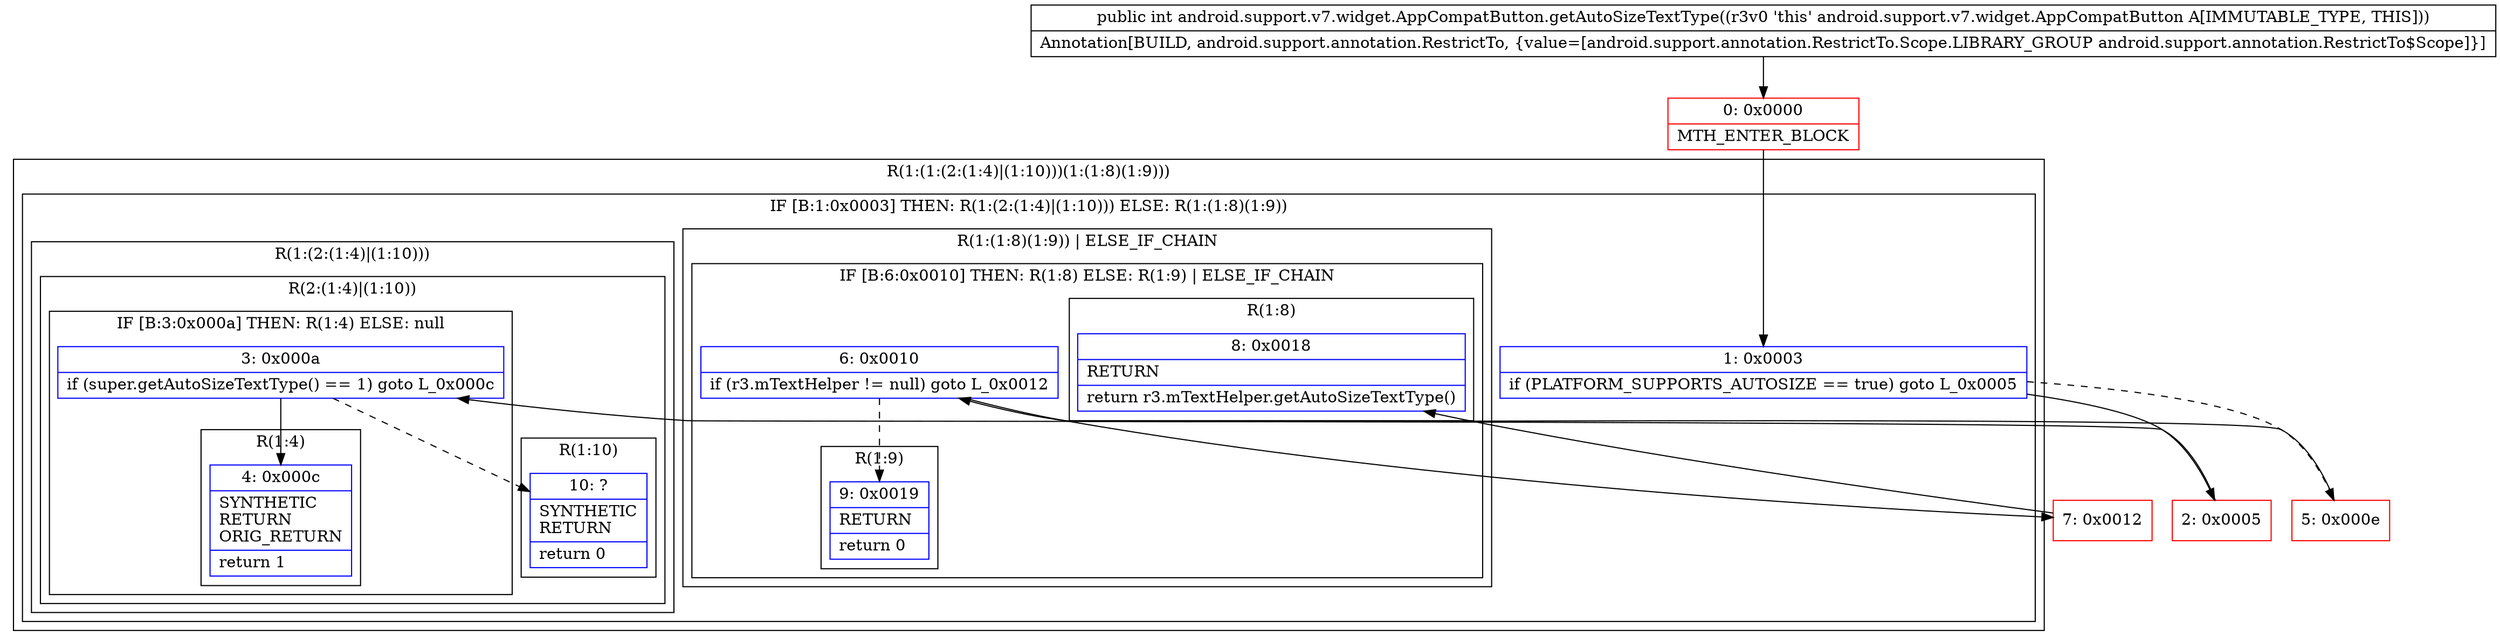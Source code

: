 digraph "CFG forandroid.support.v7.widget.AppCompatButton.getAutoSizeTextType()I" {
subgraph cluster_Region_1616350933 {
label = "R(1:(1:(2:(1:4)|(1:10)))(1:(1:8)(1:9)))";
node [shape=record,color=blue];
subgraph cluster_IfRegion_1898984032 {
label = "IF [B:1:0x0003] THEN: R(1:(2:(1:4)|(1:10))) ELSE: R(1:(1:8)(1:9))";
node [shape=record,color=blue];
Node_1 [shape=record,label="{1\:\ 0x0003|if (PLATFORM_SUPPORTS_AUTOSIZE == true) goto L_0x0005\l}"];
subgraph cluster_Region_1736858353 {
label = "R(1:(2:(1:4)|(1:10)))";
node [shape=record,color=blue];
subgraph cluster_Region_1170794599 {
label = "R(2:(1:4)|(1:10))";
node [shape=record,color=blue];
subgraph cluster_IfRegion_422967085 {
label = "IF [B:3:0x000a] THEN: R(1:4) ELSE: null";
node [shape=record,color=blue];
Node_3 [shape=record,label="{3\:\ 0x000a|if (super.getAutoSizeTextType() == 1) goto L_0x000c\l}"];
subgraph cluster_Region_1768318297 {
label = "R(1:4)";
node [shape=record,color=blue];
Node_4 [shape=record,label="{4\:\ 0x000c|SYNTHETIC\lRETURN\lORIG_RETURN\l|return 1\l}"];
}
}
subgraph cluster_Region_1013119830 {
label = "R(1:10)";
node [shape=record,color=blue];
Node_10 [shape=record,label="{10\:\ ?|SYNTHETIC\lRETURN\l|return 0\l}"];
}
}
}
subgraph cluster_Region_1047246701 {
label = "R(1:(1:8)(1:9)) | ELSE_IF_CHAIN\l";
node [shape=record,color=blue];
subgraph cluster_IfRegion_139567890 {
label = "IF [B:6:0x0010] THEN: R(1:8) ELSE: R(1:9) | ELSE_IF_CHAIN\l";
node [shape=record,color=blue];
Node_6 [shape=record,label="{6\:\ 0x0010|if (r3.mTextHelper != null) goto L_0x0012\l}"];
subgraph cluster_Region_1388794860 {
label = "R(1:8)";
node [shape=record,color=blue];
Node_8 [shape=record,label="{8\:\ 0x0018|RETURN\l|return r3.mTextHelper.getAutoSizeTextType()\l}"];
}
subgraph cluster_Region_2043980457 {
label = "R(1:9)";
node [shape=record,color=blue];
Node_9 [shape=record,label="{9\:\ 0x0019|RETURN\l|return 0\l}"];
}
}
}
}
}
Node_0 [shape=record,color=red,label="{0\:\ 0x0000|MTH_ENTER_BLOCK\l}"];
Node_2 [shape=record,color=red,label="{2\:\ 0x0005}"];
Node_5 [shape=record,color=red,label="{5\:\ 0x000e}"];
Node_7 [shape=record,color=red,label="{7\:\ 0x0012}"];
MethodNode[shape=record,label="{public int android.support.v7.widget.AppCompatButton.getAutoSizeTextType((r3v0 'this' android.support.v7.widget.AppCompatButton A[IMMUTABLE_TYPE, THIS]))  | Annotation[BUILD, android.support.annotation.RestrictTo, \{value=[android.support.annotation.RestrictTo.Scope.LIBRARY_GROUP android.support.annotation.RestrictTo$Scope]\}]\l}"];
MethodNode -> Node_0;
Node_1 -> Node_2;
Node_1 -> Node_5[style=dashed];
Node_3 -> Node_4;
Node_3 -> Node_10[style=dashed];
Node_6 -> Node_7;
Node_6 -> Node_9[style=dashed];
Node_0 -> Node_1;
Node_2 -> Node_3;
Node_5 -> Node_6;
Node_7 -> Node_8;
}

